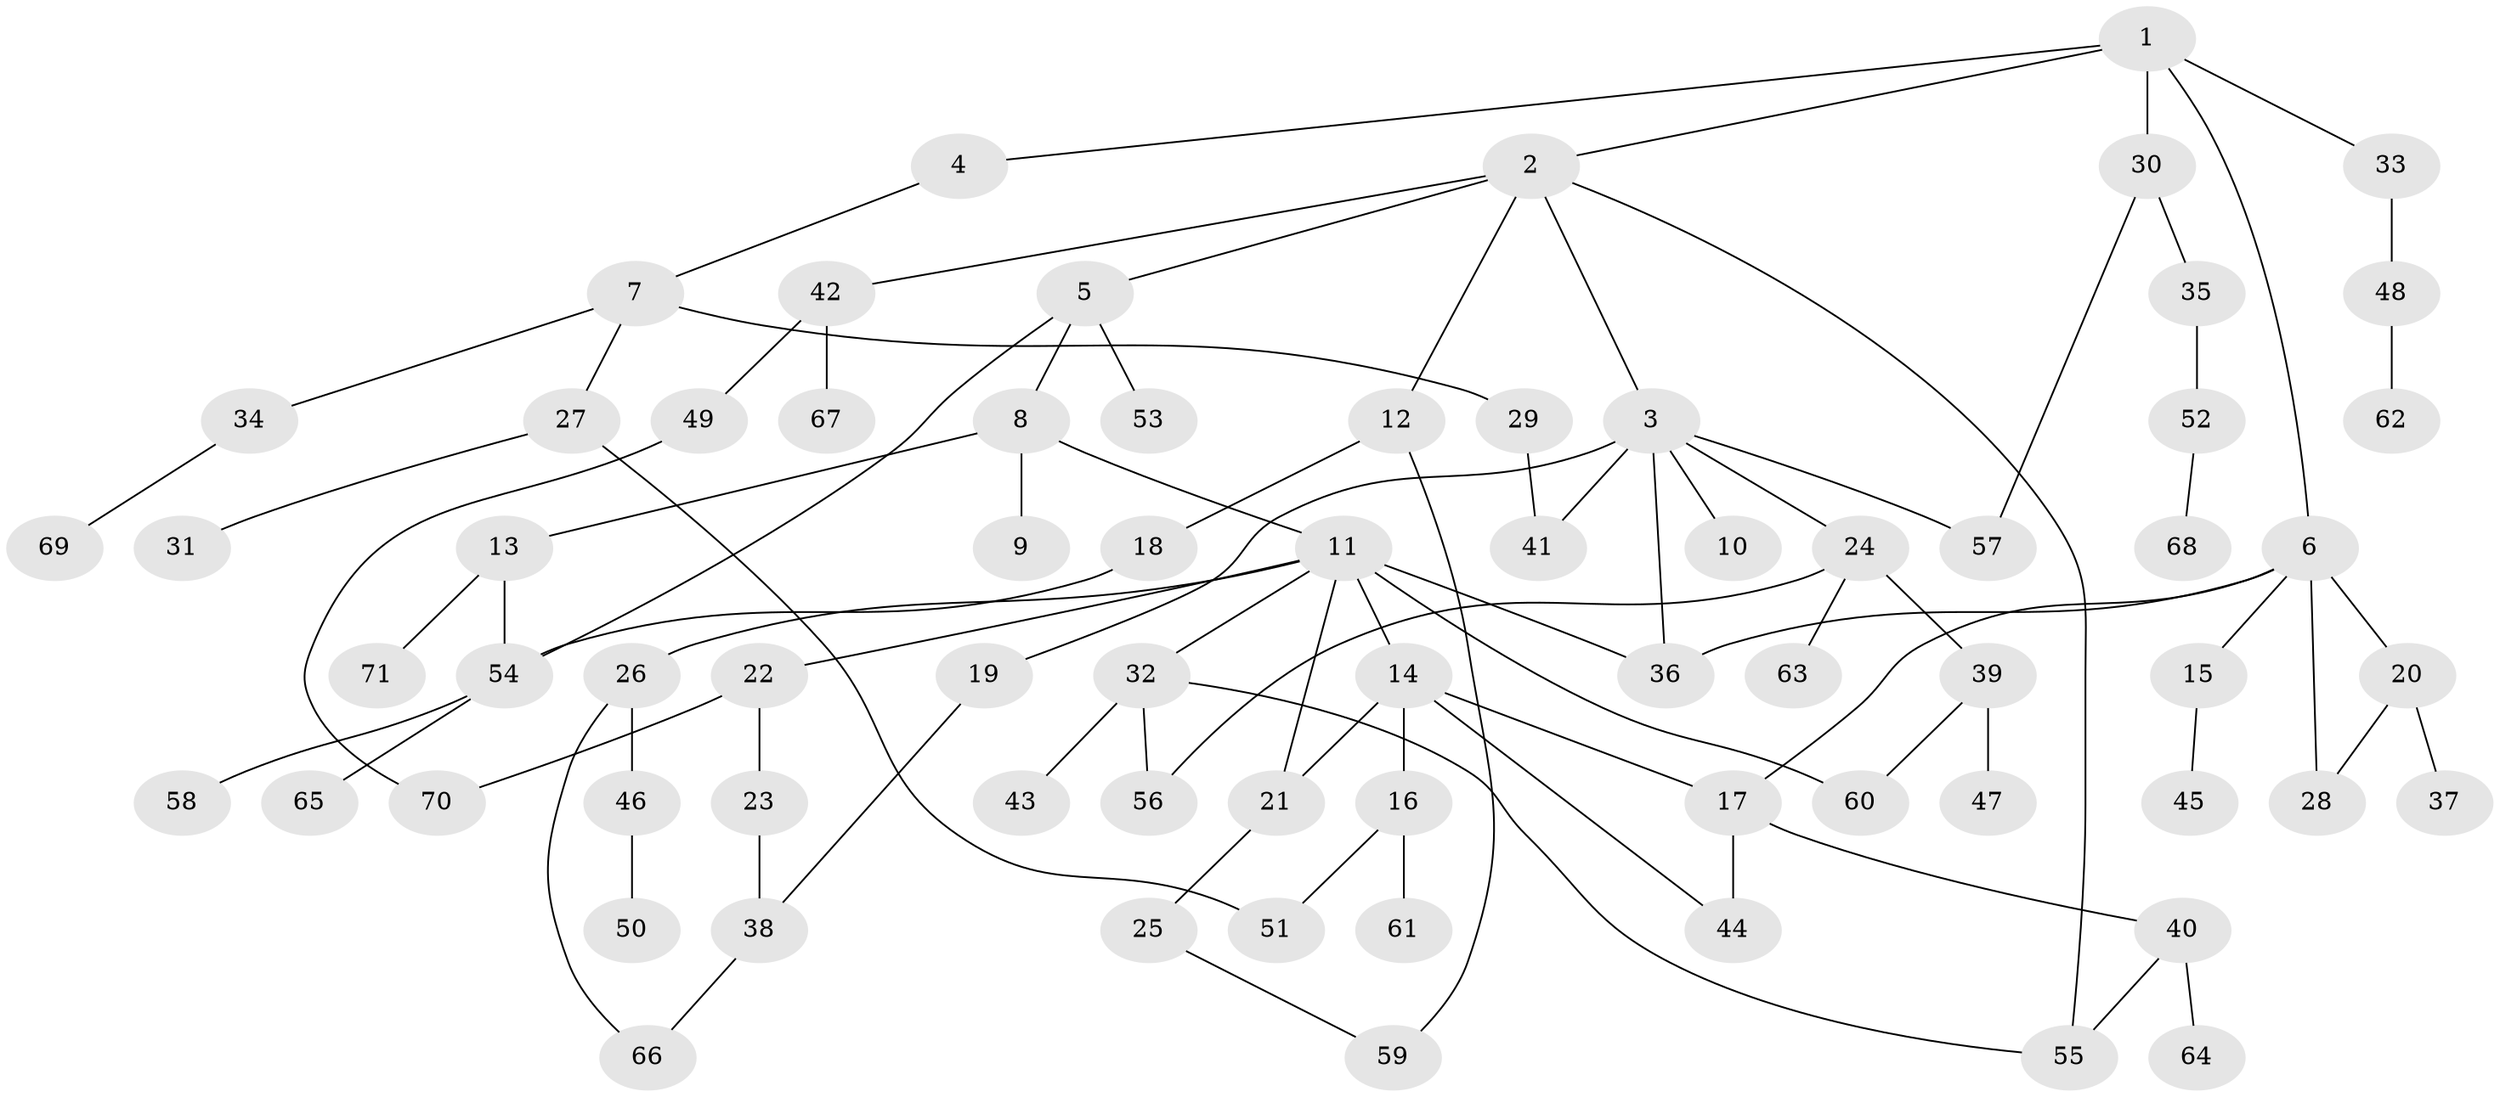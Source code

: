 // Generated by graph-tools (version 1.1) at 2025/25/03/09/25 03:25:25]
// undirected, 71 vertices, 89 edges
graph export_dot {
graph [start="1"]
  node [color=gray90,style=filled];
  1;
  2;
  3;
  4;
  5;
  6;
  7;
  8;
  9;
  10;
  11;
  12;
  13;
  14;
  15;
  16;
  17;
  18;
  19;
  20;
  21;
  22;
  23;
  24;
  25;
  26;
  27;
  28;
  29;
  30;
  31;
  32;
  33;
  34;
  35;
  36;
  37;
  38;
  39;
  40;
  41;
  42;
  43;
  44;
  45;
  46;
  47;
  48;
  49;
  50;
  51;
  52;
  53;
  54;
  55;
  56;
  57;
  58;
  59;
  60;
  61;
  62;
  63;
  64;
  65;
  66;
  67;
  68;
  69;
  70;
  71;
  1 -- 2;
  1 -- 4;
  1 -- 6;
  1 -- 30;
  1 -- 33;
  2 -- 3;
  2 -- 5;
  2 -- 12;
  2 -- 42;
  2 -- 55;
  3 -- 10;
  3 -- 19;
  3 -- 24;
  3 -- 41;
  3 -- 57;
  3 -- 36;
  4 -- 7;
  5 -- 8;
  5 -- 53;
  5 -- 54;
  6 -- 15;
  6 -- 17;
  6 -- 20;
  6 -- 36;
  6 -- 28;
  7 -- 27;
  7 -- 29;
  7 -- 34;
  8 -- 9;
  8 -- 11;
  8 -- 13;
  11 -- 14;
  11 -- 21;
  11 -- 22;
  11 -- 26;
  11 -- 32;
  11 -- 60;
  11 -- 36;
  12 -- 18;
  12 -- 59;
  13 -- 71;
  13 -- 54;
  14 -- 16;
  14 -- 44;
  14 -- 21;
  14 -- 17;
  15 -- 45;
  16 -- 61;
  16 -- 51;
  17 -- 40;
  17 -- 44;
  18 -- 54;
  19 -- 38;
  20 -- 28;
  20 -- 37;
  21 -- 25;
  22 -- 23;
  22 -- 70;
  23 -- 38;
  24 -- 39;
  24 -- 63;
  24 -- 56;
  25 -- 59;
  26 -- 46;
  26 -- 66;
  27 -- 31;
  27 -- 51;
  29 -- 41;
  30 -- 35;
  30 -- 57;
  32 -- 43;
  32 -- 55;
  32 -- 56;
  33 -- 48;
  34 -- 69;
  35 -- 52;
  38 -- 66;
  39 -- 47;
  39 -- 60;
  40 -- 64;
  40 -- 55;
  42 -- 49;
  42 -- 67;
  46 -- 50;
  48 -- 62;
  49 -- 70;
  52 -- 68;
  54 -- 58;
  54 -- 65;
}
